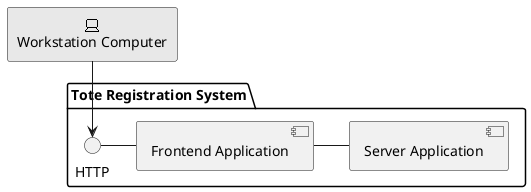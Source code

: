 @startuml
skinparam monochrome true
archimate #Technology "Workstation Computer" as ws <<technology-device>>


package "Tote Registration System" {
  HTTP - [Frontend Application]
  [Frontend Application] - [Server Application]
}

ws --> HTTP 
@enduml